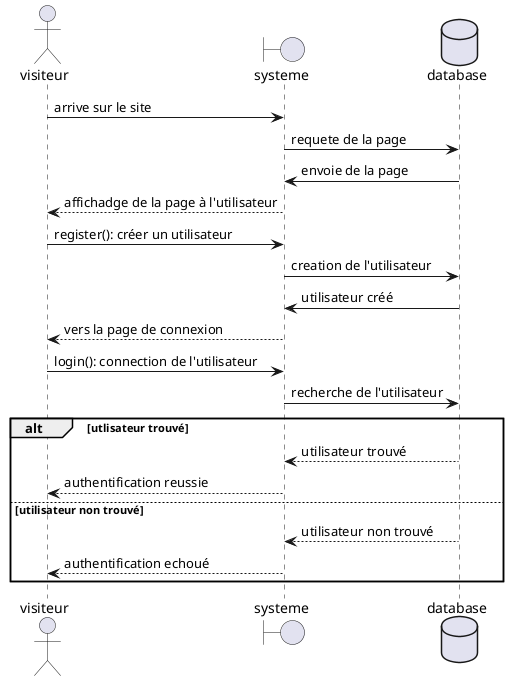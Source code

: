 @startuml sequence_connexion_user
actor       visiteur    as Foo1
boundary    systeme    as Foo2
database    database    as Foo3

Foo1 -> Foo2 : arrive sur le site
Foo2 -> Foo3 : requete de la page
Foo3 -> Foo2 : envoie de la page
Foo2 --> Foo1 : affichadge de la page à l'utilisateur
Foo1 -> Foo2 : register(): créer un utilisateur
Foo2 -> Foo3 : creation de l'utilisateur
Foo3 -> Foo2 : utilisateur créé
Foo2 --> Foo1 : vers la page de connexion
Foo1 -> Foo2 :login(): connection de l'utilisateur
Foo2 -> Foo3 : recherche de l'utilisateur
alt utlisateur trouvé
    Foo3 --> Foo2 : utilisateur trouvé
    Foo2 --> Foo1 : authentification reussie
else utilisateur non trouvé
    Foo3 --> Foo2 : utilisateur non trouvé
    Foo2 --> Foo1 : authentification echoué
end
@enduml
